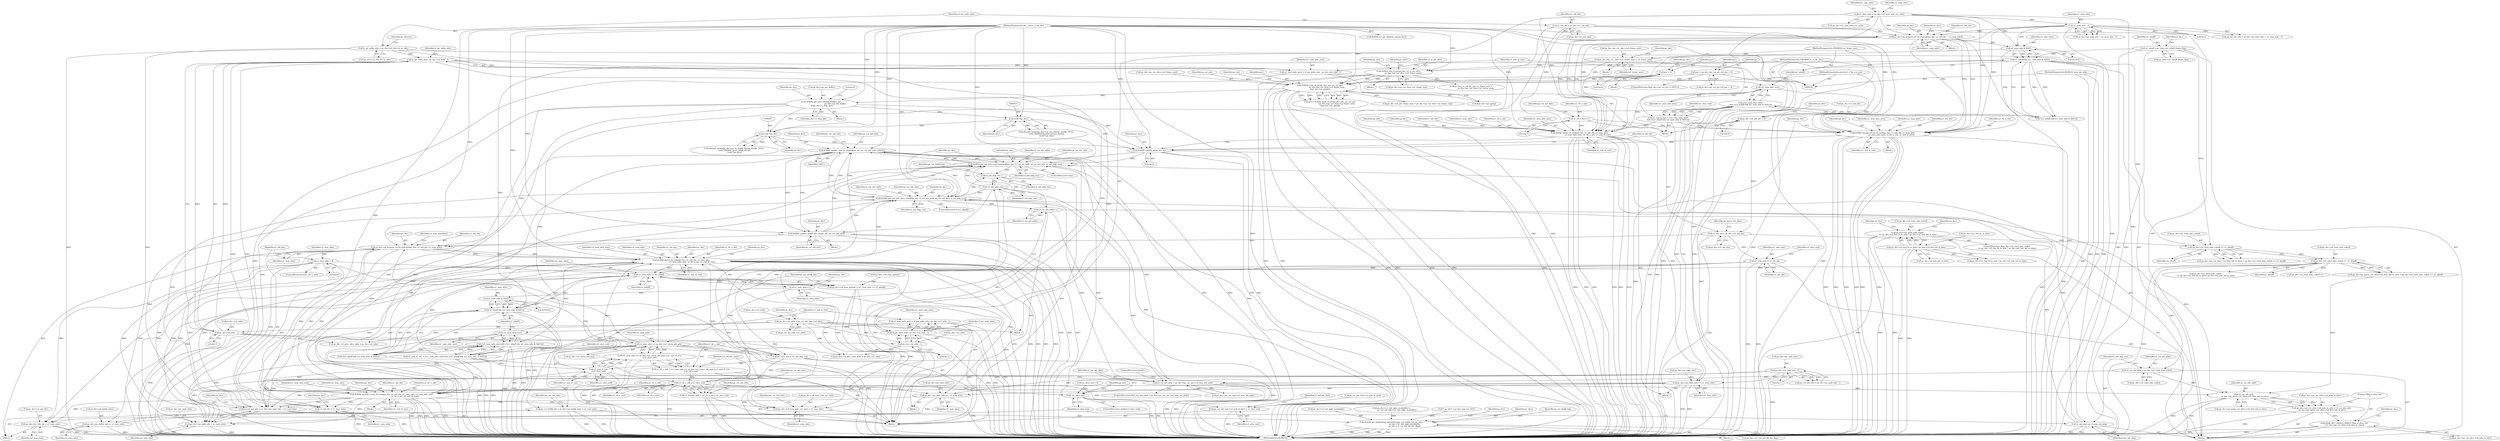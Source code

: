 digraph "0_Android_4a524d3a8ae9aa20c36430008e6bd429443f8f1d_1@API" {
"1001056" [label="(Call,ih264d_update_nnz_for_skipmb(ps_dec, ps_cur_mb_info, CAVLC))"];
"1000991" [label="(Call,ih264d_get_mb_info_cavlc_nonmbaff(ps_dec, i2_cur_mb_addr, ps_cur_mb_info, i2_mb_skip_run))"];
"1001171" [label="(Call,ih264d_parse_tfr_nmb(ps_dec, u1_mb_idx, u1_num_mbs,\n                                     u1_num_mbs_next, u1_tfr_n_mb, u1_end_of_row))"];
"1001147" [label="(Call,ps_dec->pf_mvpred_ref_tfr_nby2mb(ps_dec, u1_mb_idx, u1_num_mbs))"];
"1001056" [label="(Call,ih264d_update_nnz_for_skipmb(ps_dec, ps_cur_mb_info, CAVLC))"];
"1000985" [label="(Call,ih264d_get_mb_info_cavlc_mbaff(ps_dec, i2_cur_mb_addr, ps_cur_mb_info, i2_mb_skip_run))"];
"1001084" [label="(Call,ih264d_update_mbaff_left_nnz(ps_dec, ps_cur_mb_info))"];
"1000130" [label="(MethodParameterIn,dec_struct_t * ps_dec)"];
"1000887" [label="(Call,ih264d_update_qp(ps_dec, 0))"];
"1000645" [label="(Call,ih264d_decode_recon_tfr_nmb(ps_dec, u1_mb_idx, u1_num_mbs,\n                             u1_num_mbs_next, u1_tfr_n_mb, u1_end_of_row))"];
"1000584" [label="(Call,ps_dec->pf_mvpred_ref_tfr_nby2mb(ps_dec, u1_mb_idx,    u1_num_mbs))"];
"1000141" [label="(Call,u1_mb_idx = ps_dec->u1_mb_idx)"];
"1000487" [label="(Call,u1_num_mbs = ps_dec->u4_num_mbs_cur_nmb)"];
"1000501" [label="(Call,u1_num_mbs - 1)"];
"1000612" [label="(Call,u1_num_mbs & 0x01)"];
"1000607" [label="(Call,!u1_num_mbs_next)"];
"1000595" [label="(Call,u1_num_mbs_next = i2_pic_wdin_mbs - ps_dec->u2_mbx - 1)"];
"1000597" [label="(Call,i2_pic_wdin_mbs - ps_dec->u2_mbx - 1)"];
"1000150" [label="(Call,i2_pic_wdin_mbs = ps_dec->u2_frm_wd_in_mbs)"];
"1000599" [label="(Call,ps_dec->u2_mbx - 1)"];
"1000538" [label="(Call,ps_dec->u2_mbx = ps_cur_mb_info->u2_mbx)"];
"1000618" [label="(Call,u1_tfr_n_mb = 1)"];
"1000604" [label="(Call,u1_end_of_row = (!u1_num_mbs_next)\n && (!(u1_mbaff && (u1_num_mbs & 0x01))))"];
"1000606" [label="(Call,(!u1_num_mbs_next)\n && (!(u1_mbaff && (u1_num_mbs & 0x01))))"];
"1000609" [label="(Call,!(u1_mbaff && (u1_num_mbs & 0x01)))"];
"1000610" [label="(Call,u1_mbaff && (u1_num_mbs & 0x01))"];
"1000189" [label="(Call,u1_mbaff = ps_slice->u1_mbaff_frame_flag)"];
"1000631" [label="(Call,ih264d_parse_tfr_nmb(ps_dec, u1_mb_idx, u1_num_mbs,\n                            u1_num_mbs_next, u1_tfr_n_mb, u1_end_of_row))"];
"1000412" [label="(Call,(void *)ps_dec)"];
"1000357" [label="(Call,ih264d_get_next_display_field(ps_dec,\n                                              ps_dec->ps_out_buffer,\n &(ps_dec->s_disp_op)))"];
"1000318" [label="(Call,ih264d_start_of_pic(ps_dec, poc, ps_cur_poc,\n                        ps_dec->ps_cur_slice->u2_frame_num,\n &ps_dec->ps_pps[j]))"];
"1000227" [label="(Call,ih264d_end_of_pic(ps_dec, u1_is_idr_slice,\n                ps_dec->ps_cur_slice->u2_frame_num))"];
"1000132" [label="(MethodParameterIn,UWORD8 u1_is_idr_slice)"];
"1000214" [label="(Call,ps_dec->ps_cur_slice->u2_frame_num = u2_frame_num)"];
"1000133" [label="(MethodParameterIn,UWORD16 u2_frame_num)"];
"1000250" [label="(Call,poc = 0)"];
"1000281" [label="(Call,poc = ps_dec->ps_cur_pic->i4_poc + 2)"];
"1000134" [label="(MethodParameterIn,pocstruct_t *ps_cur_poc)"];
"1000456" [label="(Call,(void *)ps_dec)"];
"1001185" [label="(Call,ih264d_decode_recon_tfr_nmb(ps_dec, u1_mb_idx, u1_num_mbs, u1_num_mbs_next,\n                                             u1_tfr_n_mb, u1_end_of_row))"];
"1001111" [label="(Call,!u1_num_mbs_next)"];
"1001099" [label="(Call,u1_num_mbs_next = i2_pic_wdin_mbs - ps_dec->u2_mbx - 1)"];
"1001101" [label="(Call,i2_pic_wdin_mbs - ps_dec->u2_mbx - 1)"];
"1001103" [label="(Call,ps_dec->u2_mbx - 1)"];
"1001136" [label="(Call,u1_tfr_n_mb || u1_slice_end)"];
"1001123" [label="(Call,u1_tfr_n_mb = (u1_num_mbs == ps_dec->u1_recon_mb_grp) || u1_end_of_row\n || u1_slice_end)"];
"1001125" [label="(Call,(u1_num_mbs == ps_dec->u1_recon_mb_grp) || u1_end_of_row\n || u1_slice_end)"];
"1001126" [label="(Call,u1_num_mbs == ps_dec->u1_recon_mb_grp)"];
"1001089" [label="(Call,u1_num_mbs++)"];
"1000958" [label="(Call,u1_num_mbs >> u1_mbaff)"];
"1000900" [label="(Call,u1_num_mbs = u1_mb_idx)"];
"1000890" [label="(Call,u1_mb_idx = ps_dec->u1_mb_idx)"];
"1000652" [label="(Call,ps_dec->u1_mb_idx = 0)"];
"1001194" [label="(Call,u1_num_mbs = 0)"];
"1000804" [label="(Call,ps_dec->u2_total_mbs_coded << u1_mbaff)"];
"1000778" [label="(Call,ps_dec->u2_total_mbs_coded << u1_mbaff)"];
"1000663" [label="(Call,ps_dec->u2_total_mbs_coded\n >= ps_dec->u2_frm_ht_in_mbs * ps_dec->u2_frm_wd_in_mbs)"];
"1000667" [label="(Call,ps_dec->u2_frm_ht_in_mbs * ps_dec->u2_frm_wd_in_mbs)"];
"1001114" [label="(Call,u1_mbaff && (u1_num_mbs & 0x01))"];
"1001116" [label="(Call,u1_num_mbs & 0x01)"];
"1001131" [label="(Call,u1_end_of_row\n || u1_slice_end)"];
"1001108" [label="(Call,u1_end_of_row = (!u1_num_mbs_next) && (!(u1_mbaff && (u1_num_mbs & 0x01))))"];
"1001110" [label="(Call,(!u1_num_mbs_next) && (!(u1_mbaff && (u1_num_mbs & 0x01))))"];
"1001113" [label="(Call,!(u1_mbaff && (u1_num_mbs & 0x01)))"];
"1001119" [label="(Call,u1_slice_end = !i2_mb_skip_run)"];
"1001121" [label="(Call,!i2_mb_skip_run)"];
"1001072" [label="(Call,i2_mb_skip_run--)"];
"1000929" [label="(Call,i2_cur_mb_addr > ps_dec->ps_cur_sps->u2_max_mb_addr)"];
"1001087" [label="(Call,i2_cur_mb_addr++)"];
"1000915" [label="(Call,i2_cur_mb_addr = ps_dec->u2_total_mbs_coded)"];
"1000937" [label="(Call,ps_cur_mb_info = ps_dec->ps_nmb_info + u1_num_mbs)"];
"1001178" [label="(Call,ps_dec->ps_nmb_info +=  u1_num_mbs)"];
"1000638" [label="(Call,ps_dec->ps_nmb_info += u1_num_mbs)"];
"1000513" [label="(Call,ps_dec->ps_nmb_info - 1)"];
"1000920" [label="(Call,i2_mb_skip_run = num_mb_skip)"];
"1000131" [label="(MethodParameterIn,WORD32 num_mb_skip)"];
"1001197" [label="(Call,u1_mb_idx = u1_num_mbs)"];
"1000924" [label="(Call,!u1_slice_end)"];
"1001134" [label="(Call,u1_decode_nmb = u1_tfr_n_mb || u1_slice_end)"];
"1001139" [label="(Call,ps_cur_mb_info->u1_end_of_slice = u1_slice_end)"];
"1000939" [label="(Call,ps_dec->ps_nmb_info + u1_num_mbs)"];
"1000944" [label="(Call,ps_dec->u4_num_mbs_cur_nmb = u1_num_mbs)"];
"1000954" [label="(Call,ps_dec->u4_num_pmbair = (u1_num_mbs >> u1_mbaff))"];
"1000961" [label="(Call,ps_cur_deblk_mb = ps_dec->ps_deblk_mbn + u1_num_mbs)"];
"1001003" [label="(Call,ih264d_set_deblocking_parameters(ps_cur_deblk_mb, ps_slice,\n                                             ps_dec->u1_mb_ngbr_availablity,\n                                             ps_dec->u1_cur_mb_fld_dec_flag))"];
"1000963" [label="(Call,ps_dec->ps_deblk_mbn + u1_num_mbs)"];
"1001200" [label="(Call,ps_dec->u1_mb_idx = u1_num_mbs)"];
"1001216" [label="(Call,i2_cur_mb_addr\n - ps_dec->ps_parse_cur_slice->u4_first_mb_in_slice)"];
"1001210" [label="(Call,ps_dec->ps_cur_slice->u4_mbs_in_slice = i2_cur_mb_addr\n - ps_dec->ps_parse_cur_slice->u4_first_mb_in_slice)"];
"1001223" [label="(Call,H264_DEC_DEBUG_PRINT(\"Mbs in slice: %d\n\", ps_dec->ps_cur_slice->u4_mbs_in_slice))"];
"1000960" [label="(Identifier,u1_mbaff)"];
"1000928" [label="(ControlStructure,if(i2_cur_mb_addr > ps_dec->ps_cur_sps->u2_max_mb_addr))"];
"1000930" [label="(Identifier,i2_cur_mb_addr)"];
"1000929" [label="(Call,i2_cur_mb_addr > ps_dec->ps_cur_sps->u2_max_mb_addr)"];
"1000620" [label="(Literal,1)"];
"1001114" [label="(Call,u1_mbaff && (u1_num_mbs & 0x01))"];
"1001089" [label="(Call,u1_num_mbs++)"];
"1000362" [label="(Call,&(ps_dec->s_disp_op))"];
"1000651" [label="(Identifier,u1_end_of_row)"];
"1001140" [label="(Call,ps_cur_mb_info->u1_end_of_slice)"];
"1001211" [label="(Call,ps_dec->ps_cur_slice->u4_mbs_in_slice)"];
"1000955" [label="(Call,ps_dec->u4_num_pmbair)"];
"1001085" [label="(Identifier,ps_dec)"];
"1000598" [label="(Identifier,i2_pic_wdin_mbs)"];
"1001170" [label="(Block,)"];
"1000539" [label="(Call,ps_dec->u2_mbx)"];
"1001128" [label="(Call,ps_dec->u1_recon_mb_grp)"];
"1000921" [label="(Identifier,i2_mb_skip_run)"];
"1000925" [label="(Identifier,u1_slice_end)"];
"1001141" [label="(Identifier,ps_cur_mb_info)"];
"1001137" [label="(Identifier,u1_tfr_n_mb)"];
"1000599" [label="(Call,ps_dec->u2_mbx - 1)"];
"1001072" [label="(Call,i2_mb_skip_run--)"];
"1000190" [label="(Identifier,u1_mbaff)"];
"1001134" [label="(Call,u1_decode_nmb = u1_tfr_n_mb || u1_slice_end)"];
"1000988" [label="(Identifier,ps_cur_mb_info)"];
"1001146" [label="(Block,)"];
"1000134" [label="(MethodParameterIn,pocstruct_t *ps_cur_poc)"];
"1001150" [label="(Identifier,u1_num_mbs)"];
"1001100" [label="(Identifier,u1_num_mbs_next)"];
"1001091" [label="(Call,ps_dec->u2_total_mbs_coded++)"];
"1001225" [label="(Call,ps_dec->ps_cur_slice->u4_mbs_in_slice)"];
"1000782" [label="(Identifier,u1_mbaff)"];
"1000205" [label="(Call,ih264d_err_pic_dispbuf_mgr(ps_dec))"];
"1001119" [label="(Call,u1_slice_end = !i2_mb_skip_run)"];
"1001278" [label="(MethodReturn,WORD32)"];
"1000321" [label="(Identifier,ps_cur_poc)"];
"1000586" [label="(Identifier,u1_mb_idx)"];
"1000653" [label="(Call,ps_dec->u1_mb_idx)"];
"1000164" [label="(Call,* ps_slice = ps_dec->ps_cur_slice)"];
"1000545" [label="(Call,ps_dec->u1_mb_ngbr_availablity =\n                    ps_cur_mb_info->u1_mb_ngbr_availablity)"];
"1001187" [label="(Identifier,u1_mb_idx)"];
"1001185" [label="(Call,ih264d_decode_recon_tfr_nmb(ps_dec, u1_mb_idx, u1_num_mbs, u1_num_mbs_next,\n                                             u1_tfr_n_mb, u1_end_of_row))"];
"1000931" [label="(Call,ps_dec->ps_cur_sps->u2_max_mb_addr)"];
"1000488" [label="(Identifier,u1_num_mbs)"];
"1001147" [label="(Call,ps_dec->pf_mvpred_ref_tfr_nby2mb(ps_dec, u1_mb_idx, u1_num_mbs))"];
"1000612" [label="(Call,u1_num_mbs & 0x01)"];
"1000585" [label="(Identifier,ps_dec)"];
"1000513" [label="(Call,ps_dec->ps_nmb_info - 1)"];
"1001014" [label="(Identifier,ps_dec)"];
"1000985" [label="(Call,ih264d_get_mb_info_cavlc_mbaff(ps_dec, i2_cur_mb_addr, ps_cur_mb_info, i2_mb_skip_run))"];
"1000142" [label="(Identifier,u1_mb_idx)"];
"1000133" [label="(MethodParameterIn,UWORD16 u2_frame_num)"];
"1000644" [label="(Block,)"];
"1000596" [label="(Identifier,u1_num_mbs_next)"];
"1001059" [label="(Identifier,CAVLC)"];
"1000486" [label="(Block,)"];
"1000652" [label="(Call,ps_dec->u1_mb_idx = 0)"];
"1000993" [label="(Identifier,i2_cur_mb_addr)"];
"1000915" [label="(Call,i2_cur_mb_addr = ps_dec->u2_total_mbs_coded)"];
"1000940" [label="(Call,ps_dec->ps_nmb_info)"];
"1001198" [label="(Identifier,u1_mb_idx)"];
"1000951" [label="(Identifier,ps_cur_mb_info)"];
"1001004" [label="(Identifier,ps_cur_deblk_mb)"];
"1001199" [label="(Identifier,u1_num_mbs)"];
"1001184" [label="(Block,)"];
"1000584" [label="(Call,ps_dec->pf_mvpred_ref_tfr_nby2mb(ps_dec, u1_mb_idx,    u1_num_mbs))"];
"1000487" [label="(Call,u1_num_mbs = ps_dec->u4_num_mbs_cur_nmb)"];
"1000983" [label="(ControlStructure,if (u1_mbaff))"];
"1000404" [label="(Call,ithread_create(ps_dec->pv_dec_thread_handle, NULL,\n (void *)ih264d_decode_picture_thread,\n (void *)ps_dec))"];
"1001196" [label="(Literal,0)"];
"1001002" [label="(Block,)"];
"1000946" [label="(Identifier,ps_dec)"];
"1001063" [label="(Identifier,ps_cur_mb_info)"];
"1001174" [label="(Identifier,u1_num_mbs)"];
"1001202" [label="(Identifier,ps_dec)"];
"1000613" [label="(Identifier,u1_num_mbs)"];
"1000214" [label="(Call,ps_dec->ps_cur_slice->u2_frame_num = u2_frame_num)"];
"1000230" [label="(Call,ps_dec->ps_cur_slice->u2_frame_num)"];
"1001117" [label="(Identifier,u1_num_mbs)"];
"1001132" [label="(Identifier,u1_end_of_row)"];
"1001009" [label="(Call,ps_dec->u1_cur_mb_fld_dec_flag)"];
"1000412" [label="(Call,(void *)ps_dec)"];
"1000970" [label="(Identifier,ps_cur_mb_info)"];
"1001207" [label="(Identifier,ps_dec)"];
"1000959" [label="(Identifier,u1_num_mbs)"];
"1000991" [label="(Call,ih264d_get_mb_info_cavlc_nonmbaff(ps_dec, i2_cur_mb_addr, ps_cur_mb_info, i2_mb_skip_run))"];
"1000143" [label="(Call,ps_dec->u1_mb_idx)"];
"1000986" [label="(Identifier,ps_dec)"];
"1000939" [label="(Call,ps_dec->ps_nmb_info + u1_num_mbs)"];
"1000662" [label="(ControlStructure,if(ps_dec->u2_total_mbs_coded\n >= ps_dec->u2_frm_ht_in_mbs * ps_dec->u2_frm_wd_in_mbs))"];
"1000356" [label="(Block,)"];
"1000501" [label="(Call,u1_num_mbs - 1)"];
"1001110" [label="(Call,(!u1_num_mbs_next) && (!(u1_mbaff && (u1_num_mbs & 0x01))))"];
"1000606" [label="(Call,(!u1_num_mbs_next)\n && (!(u1_mbaff && (u1_num_mbs & 0x01))))"];
"1000456" [label="(Call,(void *)ps_dec)"];
"1000943" [label="(Identifier,u1_num_mbs)"];
"1001121" [label="(Call,!i2_mb_skip_run)"];
"1000281" [label="(Call,poc = ps_dec->ps_cur_pic->i4_poc + 2)"];
"1000136" [label="(Block,)"];
"1000597" [label="(Call,i2_pic_wdin_mbs - ps_dec->u2_mbx - 1)"];
"1000200" [label="(Identifier,ps_dec)"];
"1001210" [label="(Call,ps_dec->ps_cur_slice->u4_mbs_in_slice = i2_cur_mb_addr\n - ps_dec->ps_parse_cur_slice->u4_first_mb_in_slice)"];
"1000640" [label="(Identifier,ps_dec)"];
"1000659" [label="(Identifier,ps_dec)"];
"1000896" [label="(Identifier,ps_parse_mb_data)"];
"1000316" [label="(Call,ret = ih264d_start_of_pic(ps_dec, poc, ps_cur_poc,\n                        ps_dec->ps_cur_slice->u2_frame_num,\n &ps_dec->ps_pps[j]))"];
"1001216" [label="(Call,i2_cur_mb_addr\n - ps_dec->ps_parse_cur_slice->u4_first_mb_in_slice)"];
"1000150" [label="(Call,i2_pic_wdin_mbs = ps_dec->u2_frm_wd_in_mbs)"];
"1000189" [label="(Call,u1_mbaff = ps_slice->u1_mbaff_frame_flag)"];
"1000901" [label="(Identifier,u1_num_mbs)"];
"1000646" [label="(Identifier,ps_dec)"];
"1001178" [label="(Call,ps_dec->ps_nmb_info +=  u1_num_mbs)"];
"1001191" [label="(Identifier,u1_end_of_row)"];
"1001173" [label="(Identifier,u1_mb_idx)"];
"1000229" [label="(Identifier,u1_is_idr_slice)"];
"1001006" [label="(Call,ps_dec->u1_mb_ngbr_availablity)"];
"1001197" [label="(Call,u1_mb_idx = u1_num_mbs)"];
"1000917" [label="(Call,ps_dec->u2_total_mbs_coded)"];
"1000609" [label="(Call,!(u1_mbaff && (u1_num_mbs & 0x01)))"];
"1001113" [label="(Call,!(u1_mbaff && (u1_num_mbs & 0x01)))"];
"1000583" [label="(Block,)"];
"1001093" [label="(Identifier,ps_dec)"];
"1000605" [label="(Identifier,u1_end_of_row)"];
"1001148" [label="(Identifier,ps_dec)"];
"1000213" [label="(Block,)"];
"1001087" [label="(Call,i2_cur_mb_addr++)"];
"1000779" [label="(Call,ps_dec->u2_total_mbs_coded)"];
"1000999" [label="(Identifier,ps_dec)"];
"1000318" [label="(Call,ih264d_start_of_pic(ps_dec, poc, ps_cur_poc,\n                        ps_dec->ps_cur_slice->u2_frame_num,\n &ps_dec->ps_pps[j]))"];
"1000250" [label="(Call,poc = 0)"];
"1001145" [label="(Identifier,u1_decode_nmb)"];
"1001076" [label="(Identifier,ps_cur_deblk_mb)"];
"1000600" [label="(Call,ps_dec->u2_mbx)"];
"1001056" [label="(Call,ih264d_update_nnz_for_skipmb(ps_dec, ps_cur_mb_info, CAVLC))"];
"1001084" [label="(Call,ih264d_update_mbaff_left_nnz(ps_dec, ps_cur_mb_info))"];
"1001131" [label="(Call,u1_end_of_row\n || u1_slice_end)"];
"1000282" [label="(Identifier,poc)"];
"1000458" [label="(Identifier,ps_dec)"];
"1000610" [label="(Call,u1_mbaff && (u1_num_mbs & 0x01))"];
"1000227" [label="(Call,ih264d_end_of_pic(ps_dec, u1_is_idr_slice,\n                ps_dec->ps_cur_slice->u2_frame_num))"];
"1000889" [label="(Literal,0)"];
"1000778" [label="(Call,ps_dec->u2_total_mbs_coded << u1_mbaff)"];
"1001223" [label="(Call,H264_DEC_DEBUG_PRINT(\"Mbs in slice: %d\n\", ps_dec->ps_cur_slice->u4_mbs_in_slice))"];
"1000920" [label="(Call,i2_mb_skip_run = num_mb_skip)"];
"1000607" [label="(Call,!u1_num_mbs_next)"];
"1000954" [label="(Call,ps_dec->u4_num_pmbair = (u1_num_mbs >> u1_mbaff))"];
"1000414" [label="(Identifier,ps_dec)"];
"1000226" [label="(Block,)"];
"1000493" [label="(Identifier,u1_num_mbs)"];
"1000892" [label="(Call,ps_dec->u1_mb_idx)"];
"1000904" [label="(Identifier,u1_slice_end)"];
"1000514" [label="(Call,ps_dec->ps_nmb_info)"];
"1000131" [label="(MethodParameterIn,WORD32 num_mb_skip)"];
"1000945" [label="(Call,ps_dec->u4_num_mbs_cur_nmb)"];
"1000677" [label="(Identifier,ps_dec)"];
"1001190" [label="(Identifier,u1_tfr_n_mb)"];
"1000890" [label="(Call,u1_mb_idx = ps_dec->u1_mb_idx)"];
"1000922" [label="(Identifier,num_mb_skip)"];
"1000151" [label="(Identifier,i2_pic_wdin_mbs)"];
"1000649" [label="(Identifier,u1_num_mbs_next)"];
"1000936" [label="(ControlStructure,break;)"];
"1000603" [label="(Literal,1)"];
"1000987" [label="(Identifier,i2_cur_mb_addr)"];
"1000357" [label="(Call,ih264d_get_next_display_field(ps_dec,\n                                              ps_dec->ps_out_buffer,\n &(ps_dec->s_disp_op)))"];
"1000502" [label="(Identifier,u1_num_mbs)"];
"1000963" [label="(Call,ps_dec->ps_deblk_mbn + u1_num_mbs)"];
"1000639" [label="(Call,ps_dec->ps_nmb_info)"];
"1000616" [label="(Identifier,u1_slice_end)"];
"1000220" [label="(Identifier,u2_frame_num)"];
"1000994" [label="(Identifier,ps_cur_mb_info)"];
"1000808" [label="(Identifier,u1_mbaff)"];
"1000224" [label="(Identifier,ps_dec)"];
"1001195" [label="(Identifier,u1_num_mbs)"];
"1000961" [label="(Call,ps_cur_deblk_mb = ps_dec->ps_deblk_mbn + u1_num_mbs)"];
"1001108" [label="(Call,u1_end_of_row = (!u1_num_mbs_next) && (!(u1_mbaff && (u1_num_mbs & 0x01))))"];
"1001172" [label="(Identifier,ps_dec)"];
"1000891" [label="(Identifier,u1_mb_idx)"];
"1001107" [label="(Literal,1)"];
"1000923" [label="(ControlStructure,while(!u1_slice_end))"];
"1001171" [label="(Call,ih264d_parse_tfr_nmb(ps_dec, u1_mb_idx, u1_num_mbs,\n                                     u1_num_mbs_next, u1_tfr_n_mb, u1_end_of_row))"];
"1000619" [label="(Identifier,u1_tfr_n_mb)"];
"1000319" [label="(Identifier,ps_dec)"];
"1000228" [label="(Identifier,ps_dec)"];
"1001101" [label="(Call,i2_pic_wdin_mbs - ps_dec->u2_mbx - 1)"];
"1000235" [label="(Call,ps_dec->s_cur_pic_poc.u2_frame_num =\n                ps_dec->ps_cur_slice->u2_frame_num)"];
"1001090" [label="(Identifier,u1_num_mbs)"];
"1000684" [label="(Identifier,ps_dec)"];
"1001218" [label="(Call,ps_dec->ps_parse_cur_slice->u4_first_mb_in_slice)"];
"1000990" [label="(ControlStructure,else)"];
"1000967" [label="(Identifier,u1_num_mbs)"];
"1001189" [label="(Identifier,u1_num_mbs_next)"];
"1001188" [label="(Identifier,u1_num_mbs)"];
"1000547" [label="(Identifier,ps_dec)"];
"1001263" [label="(Call,ps_dec->u2_frm_ht_in_mbs * ps_dec->u2_frm_wd_in_mbs)"];
"1000992" [label="(Identifier,ps_dec)"];
"1000359" [label="(Call,ps_dec->ps_out_buffer)"];
"1000587" [label="(Identifier,u1_num_mbs)"];
"1000130" [label="(MethodParameterIn,dec_struct_t * ps_dec)"];
"1000648" [label="(Identifier,u1_num_mbs)"];
"1001244" [label="(Call,ps_dec->i2_prev_slice_mbx = ps_dec->u2_mbx)"];
"1000631" [label="(Call,ih264d_parse_tfr_nmb(ps_dec, u1_mb_idx, u1_num_mbs,\n                            u1_num_mbs_next, u1_tfr_n_mb, u1_end_of_row))"];
"1000570" [label="(Block,)"];
"1000789" [label="(Call,ps_dec->u2_prv_frame_num = ps_dec->ps_cur_slice->u2_frame_num)"];
"1001111" [label="(Call,!u1_num_mbs_next)"];
"1000686" [label="(Call,ps_dec->i2_prev_slice_mbx = ps_dec->u2_mbx)"];
"1001194" [label="(Call,u1_num_mbs = 0)"];
"1000667" [label="(Call,ps_dec->u2_frm_ht_in_mbs * ps_dec->u2_frm_wd_in_mbs)"];
"1000642" [label="(Identifier,u1_num_mbs)"];
"1001103" [label="(Call,ps_dec->u2_mbx - 1)"];
"1000630" [label="(Block,)"];
"1000368" [label="(Literal,0)"];
"1001003" [label="(Call,ih264d_set_deblocking_parameters(ps_cur_deblk_mb, ps_slice,\n                                             ps_dec->u1_mb_ngbr_availablity,\n                                             ps_dec->u1_cur_mb_fld_dec_flag))"];
"1001073" [label="(Identifier,i2_mb_skip_run)"];
"1000191" [label="(Call,ps_slice->u1_mbaff_frame_flag)"];
"1000903" [label="(Call,u1_slice_end = 0)"];
"1000926" [label="(Block,)"];
"1001200" [label="(Call,ps_dec->u1_mb_idx = u1_num_mbs)"];
"1000542" [label="(Call,ps_cur_mb_info->u2_mbx)"];
"1000275" [label="(ControlStructure,if(ps_dec->ps_cur_pic != NULL))"];
"1000645" [label="(Call,ih264d_decode_recon_tfr_nmb(ps_dec, u1_mb_idx, u1_num_mbs,\n                             u1_num_mbs_next, u1_tfr_n_mb, u1_end_of_row))"];
"1001176" [label="(Identifier,u1_tfr_n_mb)"];
"1000663" [label="(Call,ps_dec->u2_total_mbs_coded\n >= ps_dec->u2_frm_ht_in_mbs * ps_dec->u2_frm_wd_in_mbs)"];
"1000995" [label="(Identifier,i2_mb_skip_run)"];
"1001126" [label="(Call,u1_num_mbs == ps_dec->u1_recon_mb_grp)"];
"1000671" [label="(Call,ps_dec->u2_frm_wd_in_mbs)"];
"1001005" [label="(Identifier,ps_slice)"];
"1000291" [label="(Identifier,j)"];
"1001136" [label="(Call,u1_tfr_n_mb || u1_slice_end)"];
"1000497" [label="(Call,ps_dec->ps_nmb_info + u1_num_mbs - 1)"];
"1000618" [label="(Call,u1_tfr_n_mb = 1)"];
"1000503" [label="(Literal,1)"];
"1000632" [label="(Identifier,ps_dec)"];
"1000320" [label="(Identifier,poc)"];
"1000283" [label="(Call,ps_dec->ps_cur_pic->i4_poc + 2)"];
"1000668" [label="(Call,ps_dec->u2_frm_ht_in_mbs)"];
"1001232" [label="(Identifier,ps_dec)"];
"1000958" [label="(Call,u1_num_mbs >> u1_mbaff)"];
"1001058" [label="(Identifier,ps_cur_mb_info)"];
"1001152" [label="(Identifier,u1_num_mbsNby2)"];
"1000611" [label="(Identifier,u1_mbaff)"];
"1000595" [label="(Call,u1_num_mbs_next = i2_pic_wdin_mbs - ps_dec->u2_mbx - 1)"];
"1000633" [label="(Identifier,u1_mb_idx)"];
"1000647" [label="(Identifier,u1_mb_idx)"];
"1000215" [label="(Call,ps_dec->ps_cur_slice->u2_frame_num)"];
"1000251" [label="(Identifier,poc)"];
"1001104" [label="(Call,ps_dec->u2_mbx)"];
"1000638" [label="(Call,ps_dec->ps_nmb_info += u1_num_mbs)"];
"1001123" [label="(Call,u1_tfr_n_mb = (u1_num_mbs == ps_dec->u1_recon_mb_grp) || u1_end_of_row\n || u1_slice_end)"];
"1000900" [label="(Call,u1_num_mbs = u1_mb_idx)"];
"1000256" [label="(Identifier,ps_dec)"];
"1001057" [label="(Identifier,ps_dec)"];
"1001149" [label="(Identifier,u1_mb_idx)"];
"1000888" [label="(Identifier,ps_dec)"];
"1000358" [label="(Identifier,ps_dec)"];
"1001122" [label="(Identifier,i2_mb_skip_run)"];
"1001224" [label="(Literal,\"Mbs in slice: %d\n\")"];
"1000805" [label="(Call,ps_dec->u2_total_mbs_coded)"];
"1000656" [label="(Literal,0)"];
"1001133" [label="(Identifier,u1_slice_end)"];
"1001186" [label="(Identifier,ps_dec)"];
"1000804" [label="(Call,ps_dec->u2_total_mbs_coded << u1_mbaff)"];
"1000937" [label="(Call,ps_cur_mb_info = ps_dec->ps_nmb_info + u1_num_mbs)"];
"1001217" [label="(Identifier,i2_cur_mb_addr)"];
"1001102" [label="(Identifier,i2_pic_wdin_mbs)"];
"1001088" [label="(Identifier,i2_cur_mb_addr)"];
"1001179" [label="(Call,ps_dec->ps_nmb_info)"];
"1001086" [label="(Identifier,ps_cur_mb_info)"];
"1000538" [label="(Call,ps_dec->u2_mbx = ps_cur_mb_info->u2_mbx)"];
"1000322" [label="(Call,ps_dec->ps_cur_slice->u2_frame_num)"];
"1000152" [label="(Call,ps_dec->u2_frm_wd_in_mbs)"];
"1000637" [label="(Identifier,u1_end_of_row)"];
"1000887" [label="(Call,ih264d_update_qp(ps_dec, 0))"];
"1000327" [label="(Call,&ps_dec->ps_pps[j])"];
"1001125" [label="(Call,(u1_num_mbs == ps_dec->u1_recon_mb_grp) || u1_end_of_row\n || u1_slice_end)"];
"1000634" [label="(Identifier,u1_num_mbs)"];
"1001124" [label="(Identifier,u1_tfr_n_mb)"];
"1001192" [label="(ControlStructure,if(u1_tfr_n_mb))"];
"1000650" [label="(Identifier,u1_tfr_n_mb)"];
"1001143" [label="(Identifier,u1_slice_end)"];
"1000252" [label="(Literal,0)"];
"1000132" [label="(MethodParameterIn,UWORD8 u1_is_idr_slice)"];
"1000141" [label="(Call,u1_mb_idx = ps_dec->u1_mb_idx)"];
"1001193" [label="(Identifier,u1_tfr_n_mb)"];
"1000511" [label="(Call,ps_cur_mb_info = ps_dec->ps_nmb_info - 1)"];
"1000962" [label="(Identifier,ps_cur_deblk_mb)"];
"1000614" [label="(Literal,0x01)"];
"1000623" [label="(Identifier,ps_cur_mb_info)"];
"1001135" [label="(Identifier,u1_decode_nmb)"];
"1001112" [label="(Identifier,u1_num_mbs_next)"];
"1001083" [label="(Block,)"];
"1000517" [label="(Literal,1)"];
"1000246" [label="(Block,)"];
"1000654" [label="(Identifier,ps_dec)"];
"1000636" [label="(Identifier,u1_tfr_n_mb)"];
"1001099" [label="(Call,u1_num_mbs_next = i2_pic_wdin_mbs - ps_dec->u2_mbx - 1)"];
"1001116" [label="(Call,u1_num_mbs & 0x01)"];
"1000772" [label="(Call,ps_dec->ps_cur_slice->u2_first_mb_in_slice = ps_dec->u2_total_mbs_coded << u1_mbaff)"];
"1000916" [label="(Identifier,i2_cur_mb_addr)"];
"1001120" [label="(Identifier,u1_slice_end)"];
"1001109" [label="(Identifier,u1_end_of_row)"];
"1001138" [label="(Identifier,u1_slice_end)"];
"1000664" [label="(Call,ps_dec->u2_total_mbs_coded)"];
"1000159" [label="(Identifier,ps_bitstrm)"];
"1000924" [label="(Call,!u1_slice_end)"];
"1001177" [label="(Identifier,u1_end_of_row)"];
"1000604" [label="(Call,u1_end_of_row = (!u1_num_mbs_next)\n && (!(u1_mbaff && (u1_num_mbs & 0x01))))"];
"1001118" [label="(Literal,0x01)"];
"1001201" [label="(Call,ps_dec->u1_mb_idx)"];
"1000938" [label="(Identifier,ps_cur_mb_info)"];
"1001182" [label="(Identifier,u1_num_mbs)"];
"1001180" [label="(Identifier,ps_dec)"];
"1000989" [label="(Identifier,i2_mb_skip_run)"];
"1000590" [label="(Identifier,ps_dec)"];
"1000944" [label="(Call,ps_dec->u4_num_mbs_cur_nmb = u1_num_mbs)"];
"1000635" [label="(Identifier,u1_num_mbs_next)"];
"1000238" [label="(Identifier,ps_dec)"];
"1000902" [label="(Identifier,u1_mb_idx)"];
"1001115" [label="(Identifier,u1_mbaff)"];
"1001127" [label="(Identifier,u1_num_mbs)"];
"1001259" [label="(Call,ps_dec->u2_total_mbs_coded\n >= ps_dec->u2_frm_ht_in_mbs * ps_dec->u2_frm_wd_in_mbs)"];
"1001139" [label="(Call,ps_cur_mb_info->u1_end_of_slice = u1_slice_end)"];
"1000948" [label="(Identifier,u1_num_mbs)"];
"1000798" [label="(Call,ps_dec->ps_parse_cur_slice->u4_first_mb_in_slice = ps_dec->u2_total_mbs_coded << u1_mbaff)"];
"1001204" [label="(Identifier,u1_num_mbs)"];
"1000448" [label="(Call,ithread_create(ps_dec->pv_bs_deblk_thread_handle, NULL,\n (void *)ih264d_recon_deblk_thread,\n (void *)ps_dec))"];
"1001175" [label="(Identifier,u1_num_mbs_next)"];
"1000608" [label="(Identifier,u1_num_mbs_next)"];
"1000495" [label="(Call,ps_cur_mb_info = ps_dec->ps_nmb_info + u1_num_mbs - 1)"];
"1000489" [label="(Call,ps_dec->u4_num_mbs_cur_nmb)"];
"1000964" [label="(Call,ps_dec->ps_deblk_mbn)"];
"1001056" -> "1000926"  [label="AST: "];
"1001056" -> "1001059"  [label="CFG: "];
"1001057" -> "1001056"  [label="AST: "];
"1001058" -> "1001056"  [label="AST: "];
"1001059" -> "1001056"  [label="AST: "];
"1001063" -> "1001056"  [label="CFG: "];
"1001056" -> "1001278"  [label="DDG: "];
"1001056" -> "1001278"  [label="DDG: "];
"1001056" -> "1001278"  [label="DDG: "];
"1001056" -> "1001278"  [label="DDG: "];
"1001056" -> "1000985"  [label="DDG: "];
"1001056" -> "1000991"  [label="DDG: "];
"1000991" -> "1001056"  [label="DDG: "];
"1000991" -> "1001056"  [label="DDG: "];
"1000985" -> "1001056"  [label="DDG: "];
"1000985" -> "1001056"  [label="DDG: "];
"1000130" -> "1001056"  [label="DDG: "];
"1001056" -> "1001084"  [label="DDG: "];
"1001056" -> "1001084"  [label="DDG: "];
"1001056" -> "1001147"  [label="DDG: "];
"1000991" -> "1000990"  [label="AST: "];
"1000991" -> "1000995"  [label="CFG: "];
"1000992" -> "1000991"  [label="AST: "];
"1000993" -> "1000991"  [label="AST: "];
"1000994" -> "1000991"  [label="AST: "];
"1000995" -> "1000991"  [label="AST: "];
"1000999" -> "1000991"  [label="CFG: "];
"1000991" -> "1001278"  [label="DDG: "];
"1001171" -> "1000991"  [label="DDG: "];
"1001084" -> "1000991"  [label="DDG: "];
"1000887" -> "1000991"  [label="DDG: "];
"1001185" -> "1000991"  [label="DDG: "];
"1000130" -> "1000991"  [label="DDG: "];
"1000929" -> "1000991"  [label="DDG: "];
"1000937" -> "1000991"  [label="DDG: "];
"1000920" -> "1000991"  [label="DDG: "];
"1001121" -> "1000991"  [label="DDG: "];
"1000991" -> "1001072"  [label="DDG: "];
"1000991" -> "1001087"  [label="DDG: "];
"1001171" -> "1001170"  [label="AST: "];
"1001171" -> "1001177"  [label="CFG: "];
"1001172" -> "1001171"  [label="AST: "];
"1001173" -> "1001171"  [label="AST: "];
"1001174" -> "1001171"  [label="AST: "];
"1001175" -> "1001171"  [label="AST: "];
"1001176" -> "1001171"  [label="AST: "];
"1001177" -> "1001171"  [label="AST: "];
"1001180" -> "1001171"  [label="CFG: "];
"1001171" -> "1001278"  [label="DDG: "];
"1001171" -> "1001278"  [label="DDG: "];
"1001171" -> "1001278"  [label="DDG: "];
"1001171" -> "1001278"  [label="DDG: "];
"1001171" -> "1001278"  [label="DDG: "];
"1001171" -> "1000937"  [label="DDG: "];
"1001171" -> "1000939"  [label="DDG: "];
"1001171" -> "1000944"  [label="DDG: "];
"1001171" -> "1000958"  [label="DDG: "];
"1001171" -> "1000985"  [label="DDG: "];
"1001147" -> "1001171"  [label="DDG: "];
"1001147" -> "1001171"  [label="DDG: "];
"1001147" -> "1001171"  [label="DDG: "];
"1000130" -> "1001171"  [label="DDG: "];
"1001111" -> "1001171"  [label="DDG: "];
"1001136" -> "1001171"  [label="DDG: "];
"1001108" -> "1001171"  [label="DDG: "];
"1001131" -> "1001171"  [label="DDG: "];
"1001171" -> "1001178"  [label="DDG: "];
"1001171" -> "1001197"  [label="DDG: "];
"1001171" -> "1001200"  [label="DDG: "];
"1001147" -> "1001146"  [label="AST: "];
"1001147" -> "1001150"  [label="CFG: "];
"1001148" -> "1001147"  [label="AST: "];
"1001149" -> "1001147"  [label="AST: "];
"1001150" -> "1001147"  [label="AST: "];
"1001152" -> "1001147"  [label="CFG: "];
"1001147" -> "1001278"  [label="DDG: "];
"1001084" -> "1001147"  [label="DDG: "];
"1000130" -> "1001147"  [label="DDG: "];
"1001197" -> "1001147"  [label="DDG: "];
"1000890" -> "1001147"  [label="DDG: "];
"1001126" -> "1001147"  [label="DDG: "];
"1001147" -> "1001185"  [label="DDG: "];
"1001147" -> "1001185"  [label="DDG: "];
"1001147" -> "1001185"  [label="DDG: "];
"1000985" -> "1000983"  [label="AST: "];
"1000985" -> "1000989"  [label="CFG: "];
"1000986" -> "1000985"  [label="AST: "];
"1000987" -> "1000985"  [label="AST: "];
"1000988" -> "1000985"  [label="AST: "];
"1000989" -> "1000985"  [label="AST: "];
"1000999" -> "1000985"  [label="CFG: "];
"1000985" -> "1001278"  [label="DDG: "];
"1001084" -> "1000985"  [label="DDG: "];
"1000887" -> "1000985"  [label="DDG: "];
"1001185" -> "1000985"  [label="DDG: "];
"1000130" -> "1000985"  [label="DDG: "];
"1000929" -> "1000985"  [label="DDG: "];
"1000937" -> "1000985"  [label="DDG: "];
"1000920" -> "1000985"  [label="DDG: "];
"1001121" -> "1000985"  [label="DDG: "];
"1000985" -> "1001072"  [label="DDG: "];
"1000985" -> "1001087"  [label="DDG: "];
"1001084" -> "1001083"  [label="AST: "];
"1001084" -> "1001086"  [label="CFG: "];
"1001085" -> "1001084"  [label="AST: "];
"1001086" -> "1001084"  [label="AST: "];
"1001088" -> "1001084"  [label="CFG: "];
"1001084" -> "1001278"  [label="DDG: "];
"1001084" -> "1001278"  [label="DDG: "];
"1001084" -> "1001278"  [label="DDG: "];
"1000130" -> "1001084"  [label="DDG: "];
"1000130" -> "1000129"  [label="AST: "];
"1000130" -> "1001278"  [label="DDG: "];
"1000130" -> "1000205"  [label="DDG: "];
"1000130" -> "1000227"  [label="DDG: "];
"1000130" -> "1000318"  [label="DDG: "];
"1000130" -> "1000357"  [label="DDG: "];
"1000130" -> "1000412"  [label="DDG: "];
"1000130" -> "1000456"  [label="DDG: "];
"1000130" -> "1000584"  [label="DDG: "];
"1000130" -> "1000631"  [label="DDG: "];
"1000130" -> "1000645"  [label="DDG: "];
"1000130" -> "1000887"  [label="DDG: "];
"1000130" -> "1001185"  [label="DDG: "];
"1000887" -> "1000136"  [label="AST: "];
"1000887" -> "1000889"  [label="CFG: "];
"1000888" -> "1000887"  [label="AST: "];
"1000889" -> "1000887"  [label="AST: "];
"1000891" -> "1000887"  [label="CFG: "];
"1000887" -> "1001278"  [label="DDG: "];
"1000887" -> "1001278"  [label="DDG: "];
"1000645" -> "1000887"  [label="DDG: "];
"1000631" -> "1000887"  [label="DDG: "];
"1000412" -> "1000887"  [label="DDG: "];
"1000357" -> "1000887"  [label="DDG: "];
"1000456" -> "1000887"  [label="DDG: "];
"1000645" -> "1000644"  [label="AST: "];
"1000645" -> "1000651"  [label="CFG: "];
"1000646" -> "1000645"  [label="AST: "];
"1000647" -> "1000645"  [label="AST: "];
"1000648" -> "1000645"  [label="AST: "];
"1000649" -> "1000645"  [label="AST: "];
"1000650" -> "1000645"  [label="AST: "];
"1000651" -> "1000645"  [label="AST: "];
"1000654" -> "1000645"  [label="CFG: "];
"1000645" -> "1001278"  [label="DDG: "];
"1000645" -> "1001278"  [label="DDG: "];
"1000645" -> "1001278"  [label="DDG: "];
"1000645" -> "1001278"  [label="DDG: "];
"1000645" -> "1001278"  [label="DDG: "];
"1000645" -> "1001278"  [label="DDG: "];
"1000645" -> "1001278"  [label="DDG: "];
"1000584" -> "1000645"  [label="DDG: "];
"1000584" -> "1000645"  [label="DDG: "];
"1000584" -> "1000645"  [label="DDG: "];
"1000141" -> "1000645"  [label="DDG: "];
"1000612" -> "1000645"  [label="DDG: "];
"1000487" -> "1000645"  [label="DDG: "];
"1000501" -> "1000645"  [label="DDG: "];
"1000607" -> "1000645"  [label="DDG: "];
"1000618" -> "1000645"  [label="DDG: "];
"1000604" -> "1000645"  [label="DDG: "];
"1000584" -> "1000583"  [label="AST: "];
"1000584" -> "1000587"  [label="CFG: "];
"1000585" -> "1000584"  [label="AST: "];
"1000586" -> "1000584"  [label="AST: "];
"1000587" -> "1000584"  [label="AST: "];
"1000590" -> "1000584"  [label="CFG: "];
"1000584" -> "1001278"  [label="DDG: "];
"1000141" -> "1000584"  [label="DDG: "];
"1000487" -> "1000584"  [label="DDG: "];
"1000501" -> "1000584"  [label="DDG: "];
"1000584" -> "1000612"  [label="DDG: "];
"1000584" -> "1000631"  [label="DDG: "];
"1000584" -> "1000631"  [label="DDG: "];
"1000584" -> "1000631"  [label="DDG: "];
"1000141" -> "1000136"  [label="AST: "];
"1000141" -> "1000143"  [label="CFG: "];
"1000142" -> "1000141"  [label="AST: "];
"1000143" -> "1000141"  [label="AST: "];
"1000151" -> "1000141"  [label="CFG: "];
"1000141" -> "1001278"  [label="DDG: "];
"1000141" -> "1001278"  [label="DDG: "];
"1000141" -> "1000631"  [label="DDG: "];
"1000487" -> "1000486"  [label="AST: "];
"1000487" -> "1000489"  [label="CFG: "];
"1000488" -> "1000487"  [label="AST: "];
"1000489" -> "1000487"  [label="AST: "];
"1000493" -> "1000487"  [label="CFG: "];
"1000487" -> "1001278"  [label="DDG: "];
"1000487" -> "1001278"  [label="DDG: "];
"1000487" -> "1000501"  [label="DDG: "];
"1000487" -> "1000612"  [label="DDG: "];
"1000487" -> "1000631"  [label="DDG: "];
"1000501" -> "1000497"  [label="AST: "];
"1000501" -> "1000503"  [label="CFG: "];
"1000502" -> "1000501"  [label="AST: "];
"1000503" -> "1000501"  [label="AST: "];
"1000497" -> "1000501"  [label="CFG: "];
"1000501" -> "1001278"  [label="DDG: "];
"1000501" -> "1000495"  [label="DDG: "];
"1000501" -> "1000495"  [label="DDG: "];
"1000501" -> "1000497"  [label="DDG: "];
"1000501" -> "1000497"  [label="DDG: "];
"1000501" -> "1000612"  [label="DDG: "];
"1000501" -> "1000631"  [label="DDG: "];
"1000612" -> "1000610"  [label="AST: "];
"1000612" -> "1000614"  [label="CFG: "];
"1000613" -> "1000612"  [label="AST: "];
"1000614" -> "1000612"  [label="AST: "];
"1000610" -> "1000612"  [label="CFG: "];
"1000612" -> "1000610"  [label="DDG: "];
"1000612" -> "1000610"  [label="DDG: "];
"1000612" -> "1000631"  [label="DDG: "];
"1000607" -> "1000606"  [label="AST: "];
"1000607" -> "1000608"  [label="CFG: "];
"1000608" -> "1000607"  [label="AST: "];
"1000611" -> "1000607"  [label="CFG: "];
"1000606" -> "1000607"  [label="CFG: "];
"1000607" -> "1000606"  [label="DDG: "];
"1000595" -> "1000607"  [label="DDG: "];
"1000607" -> "1000631"  [label="DDG: "];
"1000595" -> "1000570"  [label="AST: "];
"1000595" -> "1000597"  [label="CFG: "];
"1000596" -> "1000595"  [label="AST: "];
"1000597" -> "1000595"  [label="AST: "];
"1000605" -> "1000595"  [label="CFG: "];
"1000595" -> "1001278"  [label="DDG: "];
"1000597" -> "1000595"  [label="DDG: "];
"1000597" -> "1000595"  [label="DDG: "];
"1000597" -> "1000599"  [label="CFG: "];
"1000598" -> "1000597"  [label="AST: "];
"1000599" -> "1000597"  [label="AST: "];
"1000597" -> "1001278"  [label="DDG: "];
"1000597" -> "1001278"  [label="DDG: "];
"1000150" -> "1000597"  [label="DDG: "];
"1000599" -> "1000597"  [label="DDG: "];
"1000599" -> "1000597"  [label="DDG: "];
"1000597" -> "1001101"  [label="DDG: "];
"1000150" -> "1000136"  [label="AST: "];
"1000150" -> "1000152"  [label="CFG: "];
"1000151" -> "1000150"  [label="AST: "];
"1000152" -> "1000150"  [label="AST: "];
"1000159" -> "1000150"  [label="CFG: "];
"1000150" -> "1001278"  [label="DDG: "];
"1000150" -> "1001278"  [label="DDG: "];
"1000150" -> "1001101"  [label="DDG: "];
"1000599" -> "1000603"  [label="CFG: "];
"1000600" -> "1000599"  [label="AST: "];
"1000603" -> "1000599"  [label="AST: "];
"1000599" -> "1001278"  [label="DDG: "];
"1000538" -> "1000599"  [label="DDG: "];
"1000599" -> "1000686"  [label="DDG: "];
"1000599" -> "1001103"  [label="DDG: "];
"1000599" -> "1001244"  [label="DDG: "];
"1000538" -> "1000486"  [label="AST: "];
"1000538" -> "1000542"  [label="CFG: "];
"1000539" -> "1000538"  [label="AST: "];
"1000542" -> "1000538"  [label="AST: "];
"1000547" -> "1000538"  [label="CFG: "];
"1000538" -> "1001278"  [label="DDG: "];
"1000538" -> "1001278"  [label="DDG: "];
"1000538" -> "1000686"  [label="DDG: "];
"1000538" -> "1001103"  [label="DDG: "];
"1000538" -> "1001244"  [label="DDG: "];
"1000618" -> "1000570"  [label="AST: "];
"1000618" -> "1000620"  [label="CFG: "];
"1000619" -> "1000618"  [label="AST: "];
"1000620" -> "1000618"  [label="AST: "];
"1000623" -> "1000618"  [label="CFG: "];
"1000618" -> "1000631"  [label="DDG: "];
"1000604" -> "1000570"  [label="AST: "];
"1000604" -> "1000606"  [label="CFG: "];
"1000605" -> "1000604"  [label="AST: "];
"1000606" -> "1000604"  [label="AST: "];
"1000616" -> "1000604"  [label="CFG: "];
"1000604" -> "1001278"  [label="DDG: "];
"1000606" -> "1000604"  [label="DDG: "];
"1000606" -> "1000604"  [label="DDG: "];
"1000604" -> "1000631"  [label="DDG: "];
"1000606" -> "1000609"  [label="CFG: "];
"1000609" -> "1000606"  [label="AST: "];
"1000606" -> "1001278"  [label="DDG: "];
"1000606" -> "1001278"  [label="DDG: "];
"1000609" -> "1000606"  [label="DDG: "];
"1000606" -> "1001110"  [label="DDG: "];
"1000609" -> "1000610"  [label="CFG: "];
"1000610" -> "1000609"  [label="AST: "];
"1000609" -> "1001278"  [label="DDG: "];
"1000610" -> "1000609"  [label="DDG: "];
"1000610" -> "1000609"  [label="DDG: "];
"1000610" -> "1000611"  [label="CFG: "];
"1000611" -> "1000610"  [label="AST: "];
"1000610" -> "1001278"  [label="DDG: "];
"1000610" -> "1001278"  [label="DDG: "];
"1000189" -> "1000610"  [label="DDG: "];
"1000610" -> "1000778"  [label="DDG: "];
"1000610" -> "1001114"  [label="DDG: "];
"1000189" -> "1000136"  [label="AST: "];
"1000189" -> "1000191"  [label="CFG: "];
"1000190" -> "1000189"  [label="AST: "];
"1000191" -> "1000189"  [label="AST: "];
"1000200" -> "1000189"  [label="CFG: "];
"1000189" -> "1001278"  [label="DDG: "];
"1000189" -> "1001278"  [label="DDG: "];
"1000189" -> "1000778"  [label="DDG: "];
"1000631" -> "1000630"  [label="AST: "];
"1000631" -> "1000637"  [label="CFG: "];
"1000632" -> "1000631"  [label="AST: "];
"1000633" -> "1000631"  [label="AST: "];
"1000634" -> "1000631"  [label="AST: "];
"1000635" -> "1000631"  [label="AST: "];
"1000636" -> "1000631"  [label="AST: "];
"1000637" -> "1000631"  [label="AST: "];
"1000640" -> "1000631"  [label="CFG: "];
"1000631" -> "1001278"  [label="DDG: "];
"1000631" -> "1001278"  [label="DDG: "];
"1000631" -> "1001278"  [label="DDG: "];
"1000631" -> "1001278"  [label="DDG: "];
"1000631" -> "1001278"  [label="DDG: "];
"1000631" -> "1001278"  [label="DDG: "];
"1000631" -> "1000638"  [label="DDG: "];
"1000412" -> "1000404"  [label="AST: "];
"1000412" -> "1000414"  [label="CFG: "];
"1000413" -> "1000412"  [label="AST: "];
"1000414" -> "1000412"  [label="AST: "];
"1000404" -> "1000412"  [label="CFG: "];
"1000412" -> "1000404"  [label="DDG: "];
"1000357" -> "1000412"  [label="DDG: "];
"1000412" -> "1000456"  [label="DDG: "];
"1000357" -> "1000356"  [label="AST: "];
"1000357" -> "1000362"  [label="CFG: "];
"1000358" -> "1000357"  [label="AST: "];
"1000359" -> "1000357"  [label="AST: "];
"1000362" -> "1000357"  [label="AST: "];
"1000368" -> "1000357"  [label="CFG: "];
"1000357" -> "1001278"  [label="DDG: "];
"1000357" -> "1001278"  [label="DDG: "];
"1000357" -> "1001278"  [label="DDG: "];
"1000318" -> "1000357"  [label="DDG: "];
"1000357" -> "1000456"  [label="DDG: "];
"1000318" -> "1000316"  [label="AST: "];
"1000318" -> "1000327"  [label="CFG: "];
"1000319" -> "1000318"  [label="AST: "];
"1000320" -> "1000318"  [label="AST: "];
"1000321" -> "1000318"  [label="AST: "];
"1000322" -> "1000318"  [label="AST: "];
"1000327" -> "1000318"  [label="AST: "];
"1000316" -> "1000318"  [label="CFG: "];
"1000318" -> "1001278"  [label="DDG: "];
"1000318" -> "1001278"  [label="DDG: "];
"1000318" -> "1001278"  [label="DDG: "];
"1000318" -> "1001278"  [label="DDG: "];
"1000318" -> "1001278"  [label="DDG: "];
"1000318" -> "1000316"  [label="DDG: "];
"1000318" -> "1000316"  [label="DDG: "];
"1000318" -> "1000316"  [label="DDG: "];
"1000318" -> "1000316"  [label="DDG: "];
"1000318" -> "1000316"  [label="DDG: "];
"1000227" -> "1000318"  [label="DDG: "];
"1000227" -> "1000318"  [label="DDG: "];
"1000250" -> "1000318"  [label="DDG: "];
"1000281" -> "1000318"  [label="DDG: "];
"1000134" -> "1000318"  [label="DDG: "];
"1000214" -> "1000318"  [label="DDG: "];
"1000318" -> "1000789"  [label="DDG: "];
"1000227" -> "1000226"  [label="AST: "];
"1000227" -> "1000230"  [label="CFG: "];
"1000228" -> "1000227"  [label="AST: "];
"1000229" -> "1000227"  [label="AST: "];
"1000230" -> "1000227"  [label="AST: "];
"1000238" -> "1000227"  [label="CFG: "];
"1000227" -> "1001278"  [label="DDG: "];
"1000227" -> "1001278"  [label="DDG: "];
"1000132" -> "1000227"  [label="DDG: "];
"1000214" -> "1000227"  [label="DDG: "];
"1000227" -> "1000235"  [label="DDG: "];
"1000132" -> "1000129"  [label="AST: "];
"1000132" -> "1001278"  [label="DDG: "];
"1000214" -> "1000213"  [label="AST: "];
"1000214" -> "1000220"  [label="CFG: "];
"1000215" -> "1000214"  [label="AST: "];
"1000220" -> "1000214"  [label="AST: "];
"1000224" -> "1000214"  [label="CFG: "];
"1000214" -> "1001278"  [label="DDG: "];
"1000133" -> "1000214"  [label="DDG: "];
"1000133" -> "1000129"  [label="AST: "];
"1000133" -> "1001278"  [label="DDG: "];
"1000250" -> "1000246"  [label="AST: "];
"1000250" -> "1000252"  [label="CFG: "];
"1000251" -> "1000250"  [label="AST: "];
"1000252" -> "1000250"  [label="AST: "];
"1000256" -> "1000250"  [label="CFG: "];
"1000281" -> "1000275"  [label="AST: "];
"1000281" -> "1000283"  [label="CFG: "];
"1000282" -> "1000281"  [label="AST: "];
"1000283" -> "1000281"  [label="AST: "];
"1000291" -> "1000281"  [label="CFG: "];
"1000281" -> "1001278"  [label="DDG: "];
"1000134" -> "1000129"  [label="AST: "];
"1000134" -> "1001278"  [label="DDG: "];
"1000456" -> "1000448"  [label="AST: "];
"1000456" -> "1000458"  [label="CFG: "];
"1000457" -> "1000456"  [label="AST: "];
"1000458" -> "1000456"  [label="AST: "];
"1000448" -> "1000456"  [label="CFG: "];
"1000456" -> "1000448"  [label="DDG: "];
"1001185" -> "1001184"  [label="AST: "];
"1001185" -> "1001191"  [label="CFG: "];
"1001186" -> "1001185"  [label="AST: "];
"1001187" -> "1001185"  [label="AST: "];
"1001188" -> "1001185"  [label="AST: "];
"1001189" -> "1001185"  [label="AST: "];
"1001190" -> "1001185"  [label="AST: "];
"1001191" -> "1001185"  [label="AST: "];
"1001193" -> "1001185"  [label="CFG: "];
"1001185" -> "1001278"  [label="DDG: "];
"1001185" -> "1001278"  [label="DDG: "];
"1001185" -> "1001278"  [label="DDG: "];
"1001185" -> "1001278"  [label="DDG: "];
"1001185" -> "1001278"  [label="DDG: "];
"1001185" -> "1000937"  [label="DDG: "];
"1001185" -> "1000939"  [label="DDG: "];
"1001185" -> "1000944"  [label="DDG: "];
"1001185" -> "1000958"  [label="DDG: "];
"1001111" -> "1001185"  [label="DDG: "];
"1001136" -> "1001185"  [label="DDG: "];
"1001108" -> "1001185"  [label="DDG: "];
"1001131" -> "1001185"  [label="DDG: "];
"1001185" -> "1001197"  [label="DDG: "];
"1001185" -> "1001200"  [label="DDG: "];
"1001111" -> "1001110"  [label="AST: "];
"1001111" -> "1001112"  [label="CFG: "];
"1001112" -> "1001111"  [label="AST: "];
"1001115" -> "1001111"  [label="CFG: "];
"1001110" -> "1001111"  [label="CFG: "];
"1001111" -> "1001278"  [label="DDG: "];
"1001111" -> "1001110"  [label="DDG: "];
"1001099" -> "1001111"  [label="DDG: "];
"1001099" -> "1000926"  [label="AST: "];
"1001099" -> "1001101"  [label="CFG: "];
"1001100" -> "1001099"  [label="AST: "];
"1001101" -> "1001099"  [label="AST: "];
"1001109" -> "1001099"  [label="CFG: "];
"1001099" -> "1001278"  [label="DDG: "];
"1001101" -> "1001099"  [label="DDG: "];
"1001101" -> "1001099"  [label="DDG: "];
"1001101" -> "1001103"  [label="CFG: "];
"1001102" -> "1001101"  [label="AST: "];
"1001103" -> "1001101"  [label="AST: "];
"1001101" -> "1001278"  [label="DDG: "];
"1001101" -> "1001278"  [label="DDG: "];
"1001103" -> "1001101"  [label="DDG: "];
"1001103" -> "1001101"  [label="DDG: "];
"1001103" -> "1001107"  [label="CFG: "];
"1001104" -> "1001103"  [label="AST: "];
"1001107" -> "1001103"  [label="AST: "];
"1001103" -> "1001244"  [label="DDG: "];
"1001136" -> "1001134"  [label="AST: "];
"1001136" -> "1001137"  [label="CFG: "];
"1001136" -> "1001138"  [label="CFG: "];
"1001137" -> "1001136"  [label="AST: "];
"1001138" -> "1001136"  [label="AST: "];
"1001134" -> "1001136"  [label="CFG: "];
"1001136" -> "1001278"  [label="DDG: "];
"1001136" -> "1000924"  [label="DDG: "];
"1001136" -> "1001134"  [label="DDG: "];
"1001136" -> "1001134"  [label="DDG: "];
"1001123" -> "1001136"  [label="DDG: "];
"1001131" -> "1001136"  [label="DDG: "];
"1001119" -> "1001136"  [label="DDG: "];
"1001136" -> "1001139"  [label="DDG: "];
"1001123" -> "1000926"  [label="AST: "];
"1001123" -> "1001125"  [label="CFG: "];
"1001124" -> "1001123"  [label="AST: "];
"1001125" -> "1001123"  [label="AST: "];
"1001135" -> "1001123"  [label="CFG: "];
"1001123" -> "1001278"  [label="DDG: "];
"1001125" -> "1001123"  [label="DDG: "];
"1001125" -> "1001123"  [label="DDG: "];
"1001125" -> "1001126"  [label="CFG: "];
"1001125" -> "1001131"  [label="CFG: "];
"1001126" -> "1001125"  [label="AST: "];
"1001131" -> "1001125"  [label="AST: "];
"1001125" -> "1001278"  [label="DDG: "];
"1001125" -> "1001278"  [label="DDG: "];
"1001126" -> "1001125"  [label="DDG: "];
"1001126" -> "1001125"  [label="DDG: "];
"1001131" -> "1001125"  [label="DDG: "];
"1001131" -> "1001125"  [label="DDG: "];
"1001126" -> "1001128"  [label="CFG: "];
"1001127" -> "1001126"  [label="AST: "];
"1001128" -> "1001126"  [label="AST: "];
"1001132" -> "1001126"  [label="CFG: "];
"1001126" -> "1001278"  [label="DDG: "];
"1001126" -> "1001278"  [label="DDG: "];
"1001126" -> "1000937"  [label="DDG: "];
"1001126" -> "1000939"  [label="DDG: "];
"1001126" -> "1000944"  [label="DDG: "];
"1001126" -> "1000958"  [label="DDG: "];
"1001089" -> "1001126"  [label="DDG: "];
"1001116" -> "1001126"  [label="DDG: "];
"1001089" -> "1000926"  [label="AST: "];
"1001089" -> "1001090"  [label="CFG: "];
"1001090" -> "1001089"  [label="AST: "];
"1001093" -> "1001089"  [label="CFG: "];
"1000958" -> "1001089"  [label="DDG: "];
"1001089" -> "1001116"  [label="DDG: "];
"1000958" -> "1000954"  [label="AST: "];
"1000958" -> "1000960"  [label="CFG: "];
"1000959" -> "1000958"  [label="AST: "];
"1000960" -> "1000958"  [label="AST: "];
"1000954" -> "1000958"  [label="CFG: "];
"1000958" -> "1001278"  [label="DDG: "];
"1000958" -> "1000954"  [label="DDG: "];
"1000958" -> "1000954"  [label="DDG: "];
"1000900" -> "1000958"  [label="DDG: "];
"1001194" -> "1000958"  [label="DDG: "];
"1000804" -> "1000958"  [label="DDG: "];
"1001114" -> "1000958"  [label="DDG: "];
"1000958" -> "1000961"  [label="DDG: "];
"1000958" -> "1000963"  [label="DDG: "];
"1000958" -> "1001114"  [label="DDG: "];
"1000900" -> "1000136"  [label="AST: "];
"1000900" -> "1000902"  [label="CFG: "];
"1000901" -> "1000900"  [label="AST: "];
"1000902" -> "1000900"  [label="AST: "];
"1000904" -> "1000900"  [label="CFG: "];
"1000900" -> "1001278"  [label="DDG: "];
"1000900" -> "1001278"  [label="DDG: "];
"1000890" -> "1000900"  [label="DDG: "];
"1000900" -> "1000937"  [label="DDG: "];
"1000900" -> "1000939"  [label="DDG: "];
"1000900" -> "1000944"  [label="DDG: "];
"1000890" -> "1000136"  [label="AST: "];
"1000890" -> "1000892"  [label="CFG: "];
"1000891" -> "1000890"  [label="AST: "];
"1000892" -> "1000890"  [label="AST: "];
"1000896" -> "1000890"  [label="CFG: "];
"1000890" -> "1001278"  [label="DDG: "];
"1000652" -> "1000890"  [label="DDG: "];
"1000652" -> "1000570"  [label="AST: "];
"1000652" -> "1000656"  [label="CFG: "];
"1000653" -> "1000652"  [label="AST: "];
"1000656" -> "1000652"  [label="AST: "];
"1000659" -> "1000652"  [label="CFG: "];
"1000652" -> "1001278"  [label="DDG: "];
"1001194" -> "1001192"  [label="AST: "];
"1001194" -> "1001196"  [label="CFG: "];
"1001195" -> "1001194"  [label="AST: "];
"1001196" -> "1001194"  [label="AST: "];
"1001198" -> "1001194"  [label="CFG: "];
"1001194" -> "1000937"  [label="DDG: "];
"1001194" -> "1000939"  [label="DDG: "];
"1001194" -> "1000944"  [label="DDG: "];
"1001194" -> "1001197"  [label="DDG: "];
"1001194" -> "1001200"  [label="DDG: "];
"1000804" -> "1000798"  [label="AST: "];
"1000804" -> "1000808"  [label="CFG: "];
"1000805" -> "1000804"  [label="AST: "];
"1000808" -> "1000804"  [label="AST: "];
"1000798" -> "1000804"  [label="CFG: "];
"1000804" -> "1001278"  [label="DDG: "];
"1000804" -> "1000798"  [label="DDG: "];
"1000804" -> "1000798"  [label="DDG: "];
"1000778" -> "1000804"  [label="DDG: "];
"1000778" -> "1000804"  [label="DDG: "];
"1000804" -> "1000915"  [label="DDG: "];
"1000804" -> "1001091"  [label="DDG: "];
"1000804" -> "1001259"  [label="DDG: "];
"1000778" -> "1000772"  [label="AST: "];
"1000778" -> "1000782"  [label="CFG: "];
"1000779" -> "1000778"  [label="AST: "];
"1000782" -> "1000778"  [label="AST: "];
"1000772" -> "1000778"  [label="CFG: "];
"1000778" -> "1000772"  [label="DDG: "];
"1000778" -> "1000772"  [label="DDG: "];
"1000663" -> "1000778"  [label="DDG: "];
"1000663" -> "1000662"  [label="AST: "];
"1000663" -> "1000667"  [label="CFG: "];
"1000664" -> "1000663"  [label="AST: "];
"1000667" -> "1000663"  [label="AST: "];
"1000677" -> "1000663"  [label="CFG: "];
"1000684" -> "1000663"  [label="CFG: "];
"1000663" -> "1001278"  [label="DDG: "];
"1000663" -> "1001278"  [label="DDG: "];
"1000663" -> "1001278"  [label="DDG: "];
"1000667" -> "1000663"  [label="DDG: "];
"1000667" -> "1000663"  [label="DDG: "];
"1000667" -> "1000671"  [label="CFG: "];
"1000668" -> "1000667"  [label="AST: "];
"1000671" -> "1000667"  [label="AST: "];
"1000667" -> "1001278"  [label="DDG: "];
"1000667" -> "1001278"  [label="DDG: "];
"1000667" -> "1001263"  [label="DDG: "];
"1000667" -> "1001263"  [label="DDG: "];
"1001114" -> "1001113"  [label="AST: "];
"1001114" -> "1001115"  [label="CFG: "];
"1001114" -> "1001116"  [label="CFG: "];
"1001115" -> "1001114"  [label="AST: "];
"1001116" -> "1001114"  [label="AST: "];
"1001113" -> "1001114"  [label="CFG: "];
"1001114" -> "1001278"  [label="DDG: "];
"1001114" -> "1001278"  [label="DDG: "];
"1001114" -> "1001113"  [label="DDG: "];
"1001114" -> "1001113"  [label="DDG: "];
"1001116" -> "1001114"  [label="DDG: "];
"1001116" -> "1001114"  [label="DDG: "];
"1001116" -> "1001118"  [label="CFG: "];
"1001117" -> "1001116"  [label="AST: "];
"1001118" -> "1001116"  [label="AST: "];
"1001131" -> "1001132"  [label="CFG: "];
"1001131" -> "1001133"  [label="CFG: "];
"1001132" -> "1001131"  [label="AST: "];
"1001133" -> "1001131"  [label="AST: "];
"1001131" -> "1001278"  [label="DDG: "];
"1001108" -> "1001131"  [label="DDG: "];
"1001119" -> "1001131"  [label="DDG: "];
"1001108" -> "1000926"  [label="AST: "];
"1001108" -> "1001110"  [label="CFG: "];
"1001109" -> "1001108"  [label="AST: "];
"1001110" -> "1001108"  [label="AST: "];
"1001120" -> "1001108"  [label="CFG: "];
"1001108" -> "1001278"  [label="DDG: "];
"1001108" -> "1001278"  [label="DDG: "];
"1001110" -> "1001108"  [label="DDG: "];
"1001110" -> "1001108"  [label="DDG: "];
"1001110" -> "1001113"  [label="CFG: "];
"1001113" -> "1001110"  [label="AST: "];
"1001110" -> "1001278"  [label="DDG: "];
"1001110" -> "1001278"  [label="DDG: "];
"1001113" -> "1001110"  [label="DDG: "];
"1001113" -> "1001278"  [label="DDG: "];
"1001119" -> "1000926"  [label="AST: "];
"1001119" -> "1001121"  [label="CFG: "];
"1001120" -> "1001119"  [label="AST: "];
"1001121" -> "1001119"  [label="AST: "];
"1001124" -> "1001119"  [label="CFG: "];
"1001119" -> "1001278"  [label="DDG: "];
"1001121" -> "1001119"  [label="DDG: "];
"1001121" -> "1001122"  [label="CFG: "];
"1001122" -> "1001121"  [label="AST: "];
"1001121" -> "1001278"  [label="DDG: "];
"1001072" -> "1001121"  [label="DDG: "];
"1001072" -> "1000926"  [label="AST: "];
"1001072" -> "1001073"  [label="CFG: "];
"1001073" -> "1001072"  [label="AST: "];
"1001076" -> "1001072"  [label="CFG: "];
"1000929" -> "1000928"  [label="AST: "];
"1000929" -> "1000931"  [label="CFG: "];
"1000930" -> "1000929"  [label="AST: "];
"1000931" -> "1000929"  [label="AST: "];
"1000936" -> "1000929"  [label="CFG: "];
"1000938" -> "1000929"  [label="CFG: "];
"1000929" -> "1001278"  [label="DDG: "];
"1000929" -> "1001278"  [label="DDG: "];
"1001087" -> "1000929"  [label="DDG: "];
"1000915" -> "1000929"  [label="DDG: "];
"1000929" -> "1001216"  [label="DDG: "];
"1001087" -> "1000926"  [label="AST: "];
"1001087" -> "1001088"  [label="CFG: "];
"1001088" -> "1001087"  [label="AST: "];
"1001090" -> "1001087"  [label="CFG: "];
"1001087" -> "1001216"  [label="DDG: "];
"1000915" -> "1000136"  [label="AST: "];
"1000915" -> "1000917"  [label="CFG: "];
"1000916" -> "1000915"  [label="AST: "];
"1000917" -> "1000915"  [label="AST: "];
"1000921" -> "1000915"  [label="CFG: "];
"1000915" -> "1001216"  [label="DDG: "];
"1000937" -> "1000926"  [label="AST: "];
"1000937" -> "1000939"  [label="CFG: "];
"1000938" -> "1000937"  [label="AST: "];
"1000939" -> "1000937"  [label="AST: "];
"1000946" -> "1000937"  [label="CFG: "];
"1000937" -> "1001278"  [label="DDG: "];
"1001178" -> "1000937"  [label="DDG: "];
"1000638" -> "1000937"  [label="DDG: "];
"1000513" -> "1000937"  [label="DDG: "];
"1001178" -> "1001170"  [label="AST: "];
"1001178" -> "1001182"  [label="CFG: "];
"1001179" -> "1001178"  [label="AST: "];
"1001182" -> "1001178"  [label="AST: "];
"1001193" -> "1001178"  [label="CFG: "];
"1001178" -> "1001278"  [label="DDG: "];
"1001178" -> "1000939"  [label="DDG: "];
"1000638" -> "1001178"  [label="DDG: "];
"1000513" -> "1001178"  [label="DDG: "];
"1000638" -> "1000630"  [label="AST: "];
"1000638" -> "1000642"  [label="CFG: "];
"1000639" -> "1000638"  [label="AST: "];
"1000642" -> "1000638"  [label="AST: "];
"1000654" -> "1000638"  [label="CFG: "];
"1000638" -> "1001278"  [label="DDG: "];
"1000638" -> "1001278"  [label="DDG: "];
"1000513" -> "1000638"  [label="DDG: "];
"1000638" -> "1000939"  [label="DDG: "];
"1000513" -> "1000511"  [label="AST: "];
"1000513" -> "1000517"  [label="CFG: "];
"1000514" -> "1000513"  [label="AST: "];
"1000517" -> "1000513"  [label="AST: "];
"1000511" -> "1000513"  [label="CFG: "];
"1000513" -> "1001278"  [label="DDG: "];
"1000513" -> "1000511"  [label="DDG: "];
"1000513" -> "1000511"  [label="DDG: "];
"1000513" -> "1000939"  [label="DDG: "];
"1000920" -> "1000136"  [label="AST: "];
"1000920" -> "1000922"  [label="CFG: "];
"1000921" -> "1000920"  [label="AST: "];
"1000922" -> "1000920"  [label="AST: "];
"1000925" -> "1000920"  [label="CFG: "];
"1000920" -> "1001278"  [label="DDG: "];
"1000920" -> "1001278"  [label="DDG: "];
"1000131" -> "1000920"  [label="DDG: "];
"1000131" -> "1000129"  [label="AST: "];
"1000131" -> "1001278"  [label="DDG: "];
"1001197" -> "1001146"  [label="AST: "];
"1001197" -> "1001199"  [label="CFG: "];
"1001198" -> "1001197"  [label="AST: "];
"1001199" -> "1001197"  [label="AST: "];
"1001202" -> "1001197"  [label="CFG: "];
"1001197" -> "1001278"  [label="DDG: "];
"1000924" -> "1000923"  [label="AST: "];
"1000924" -> "1000925"  [label="CFG: "];
"1000925" -> "1000924"  [label="AST: "];
"1000930" -> "1000924"  [label="CFG: "];
"1001207" -> "1000924"  [label="CFG: "];
"1000924" -> "1001278"  [label="DDG: "];
"1000924" -> "1001278"  [label="DDG: "];
"1000903" -> "1000924"  [label="DDG: "];
"1001134" -> "1000926"  [label="AST: "];
"1001135" -> "1001134"  [label="AST: "];
"1001141" -> "1001134"  [label="CFG: "];
"1001134" -> "1001278"  [label="DDG: "];
"1001134" -> "1001278"  [label="DDG: "];
"1001139" -> "1000926"  [label="AST: "];
"1001139" -> "1001143"  [label="CFG: "];
"1001140" -> "1001139"  [label="AST: "];
"1001143" -> "1001139"  [label="AST: "];
"1001145" -> "1001139"  [label="CFG: "];
"1001139" -> "1001278"  [label="DDG: "];
"1000939" -> "1000943"  [label="CFG: "];
"1000940" -> "1000939"  [label="AST: "];
"1000943" -> "1000939"  [label="AST: "];
"1000939" -> "1001278"  [label="DDG: "];
"1000944" -> "1000926"  [label="AST: "];
"1000944" -> "1000948"  [label="CFG: "];
"1000945" -> "1000944"  [label="AST: "];
"1000948" -> "1000944"  [label="AST: "];
"1000951" -> "1000944"  [label="CFG: "];
"1000954" -> "1000926"  [label="AST: "];
"1000955" -> "1000954"  [label="AST: "];
"1000962" -> "1000954"  [label="CFG: "];
"1000954" -> "1001278"  [label="DDG: "];
"1000954" -> "1001278"  [label="DDG: "];
"1000961" -> "1000926"  [label="AST: "];
"1000961" -> "1000963"  [label="CFG: "];
"1000962" -> "1000961"  [label="AST: "];
"1000963" -> "1000961"  [label="AST: "];
"1000970" -> "1000961"  [label="CFG: "];
"1000961" -> "1001278"  [label="DDG: "];
"1000961" -> "1001278"  [label="DDG: "];
"1000961" -> "1001003"  [label="DDG: "];
"1001003" -> "1001002"  [label="AST: "];
"1001003" -> "1001009"  [label="CFG: "];
"1001004" -> "1001003"  [label="AST: "];
"1001005" -> "1001003"  [label="AST: "];
"1001006" -> "1001003"  [label="AST: "];
"1001009" -> "1001003"  [label="AST: "];
"1001014" -> "1001003"  [label="CFG: "];
"1001003" -> "1001278"  [label="DDG: "];
"1001003" -> "1001278"  [label="DDG: "];
"1001003" -> "1001278"  [label="DDG: "];
"1001003" -> "1001278"  [label="DDG: "];
"1001003" -> "1001278"  [label="DDG: "];
"1000164" -> "1001003"  [label="DDG: "];
"1000545" -> "1001003"  [label="DDG: "];
"1000963" -> "1000967"  [label="CFG: "];
"1000964" -> "1000963"  [label="AST: "];
"1000967" -> "1000963"  [label="AST: "];
"1000963" -> "1001278"  [label="DDG: "];
"1001200" -> "1001146"  [label="AST: "];
"1001200" -> "1001204"  [label="CFG: "];
"1001201" -> "1001200"  [label="AST: "];
"1001204" -> "1001200"  [label="AST: "];
"1000925" -> "1001200"  [label="CFG: "];
"1001200" -> "1001278"  [label="DDG: "];
"1001200" -> "1001278"  [label="DDG: "];
"1001216" -> "1001210"  [label="AST: "];
"1001216" -> "1001218"  [label="CFG: "];
"1001217" -> "1001216"  [label="AST: "];
"1001218" -> "1001216"  [label="AST: "];
"1001210" -> "1001216"  [label="CFG: "];
"1001216" -> "1001278"  [label="DDG: "];
"1001216" -> "1001278"  [label="DDG: "];
"1001216" -> "1001210"  [label="DDG: "];
"1001216" -> "1001210"  [label="DDG: "];
"1000798" -> "1001216"  [label="DDG: "];
"1001210" -> "1000136"  [label="AST: "];
"1001211" -> "1001210"  [label="AST: "];
"1001224" -> "1001210"  [label="CFG: "];
"1001210" -> "1001278"  [label="DDG: "];
"1001210" -> "1001223"  [label="DDG: "];
"1001223" -> "1000136"  [label="AST: "];
"1001223" -> "1001225"  [label="CFG: "];
"1001224" -> "1001223"  [label="AST: "];
"1001225" -> "1001223"  [label="AST: "];
"1001232" -> "1001223"  [label="CFG: "];
"1001223" -> "1001278"  [label="DDG: "];
"1001223" -> "1001278"  [label="DDG: "];
}
